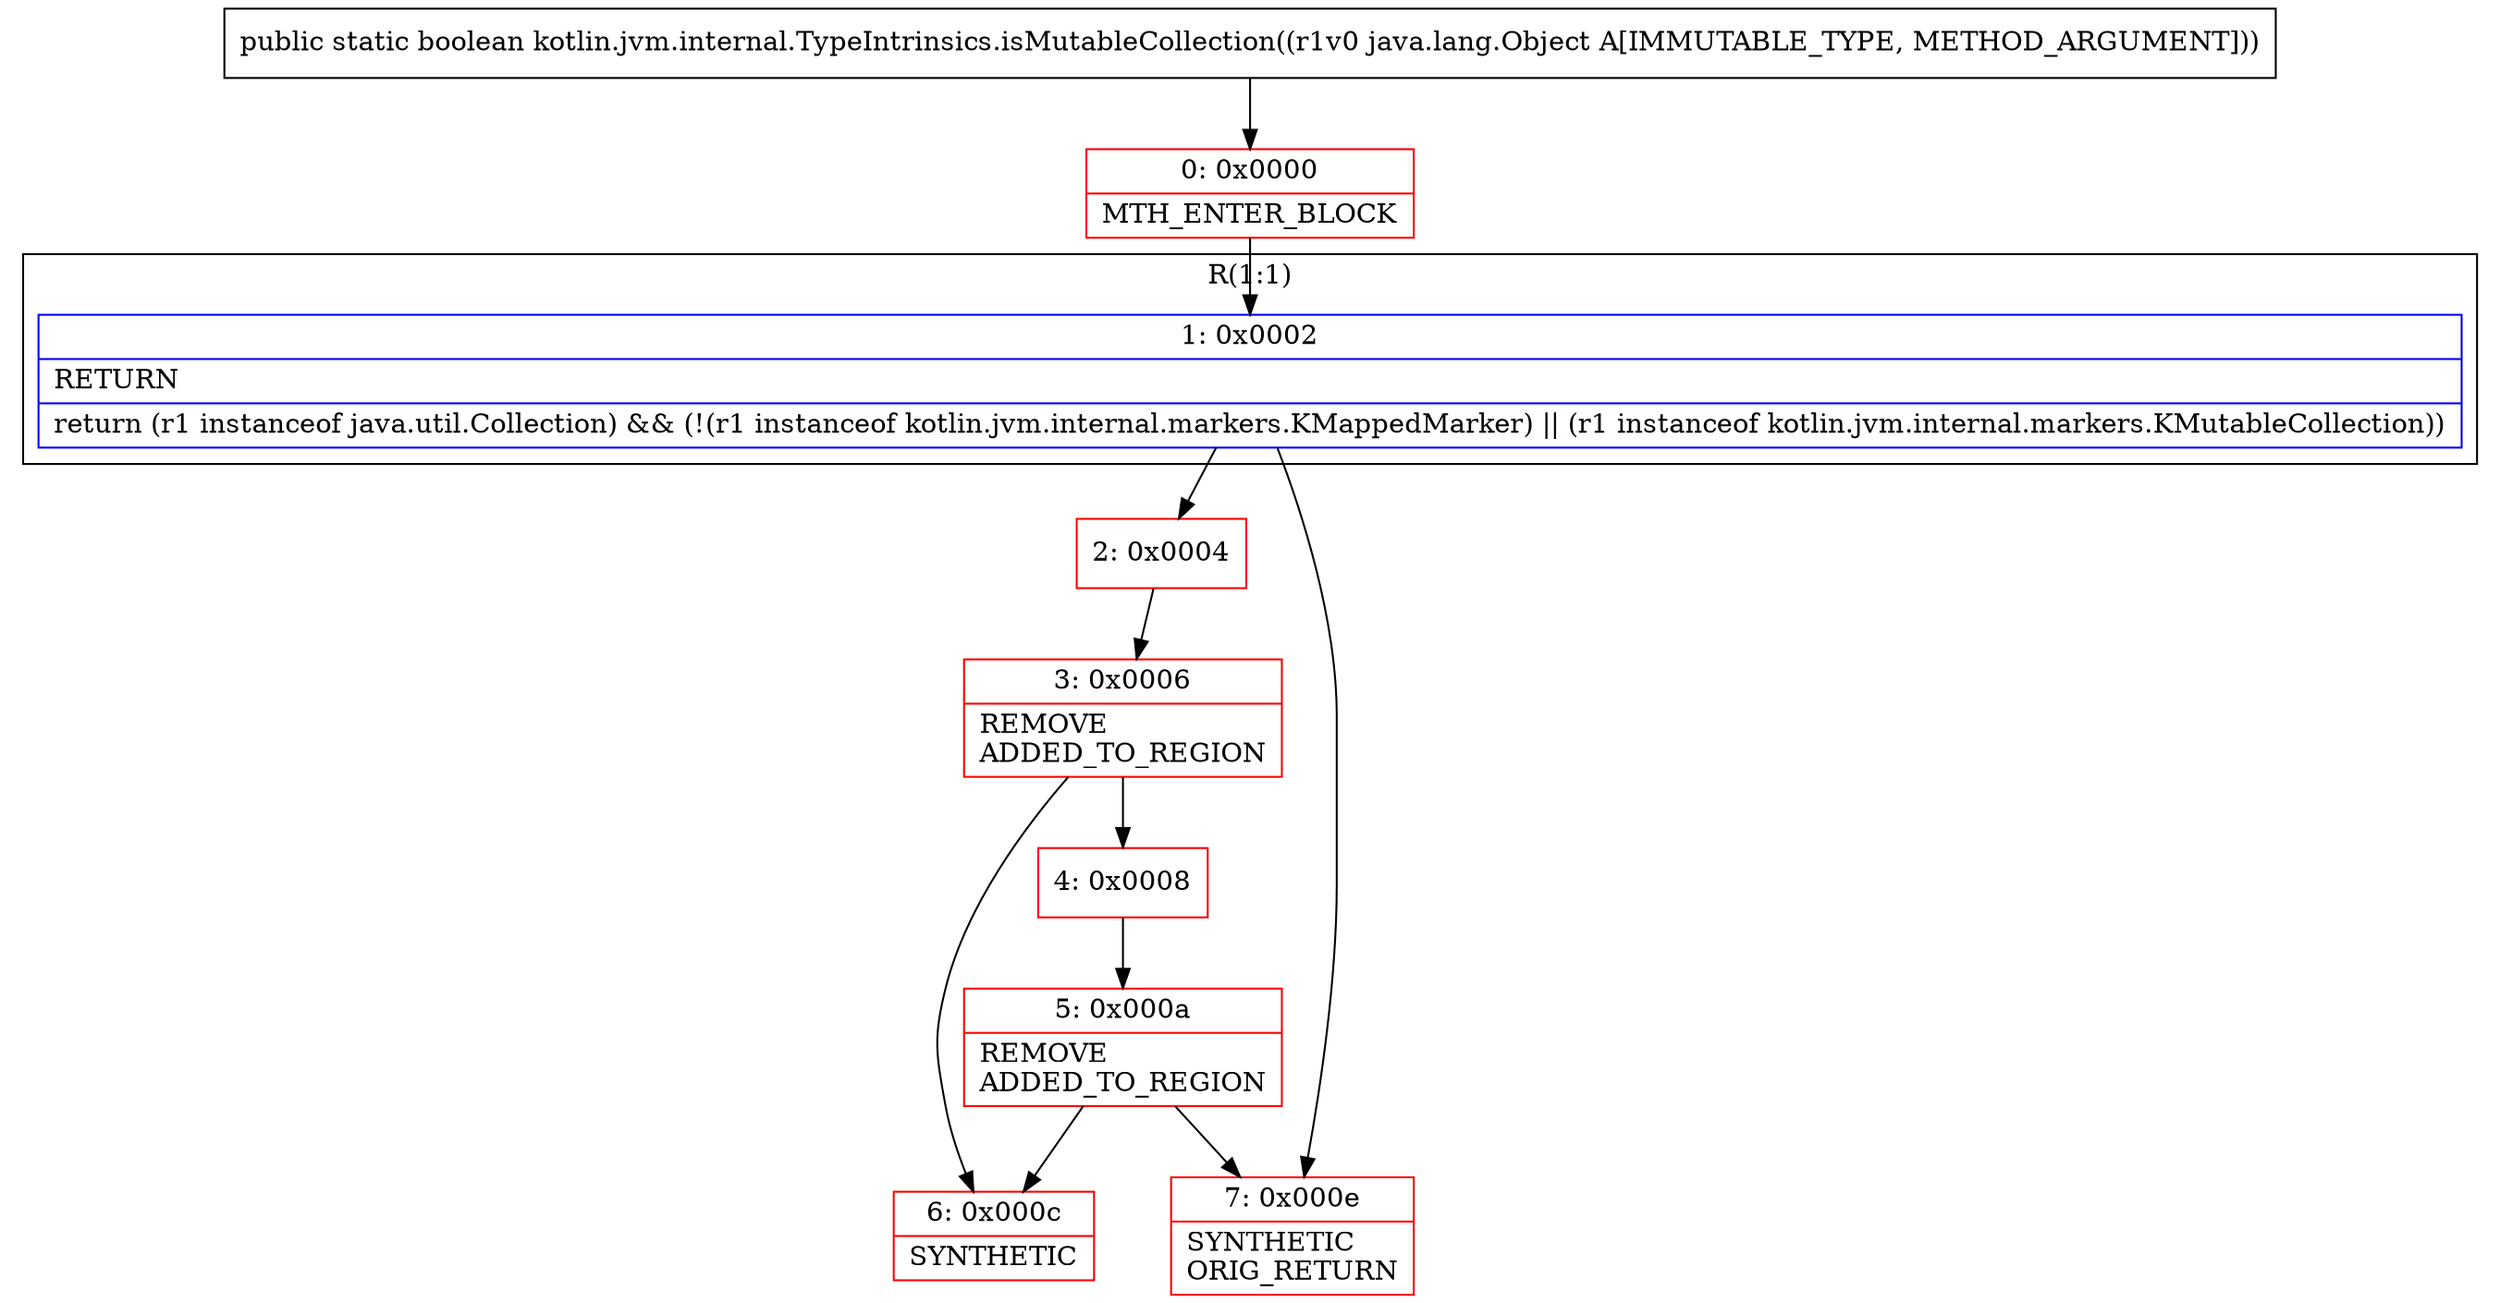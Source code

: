 digraph "CFG forkotlin.jvm.internal.TypeIntrinsics.isMutableCollection(Ljava\/lang\/Object;)Z" {
subgraph cluster_Region_791699598 {
label = "R(1:1)";
node [shape=record,color=blue];
Node_1 [shape=record,label="{1\:\ 0x0002|RETURN\l|return (r1 instanceof java.util.Collection) && (!(r1 instanceof kotlin.jvm.internal.markers.KMappedMarker) \|\| (r1 instanceof kotlin.jvm.internal.markers.KMutableCollection))\l}"];
}
Node_0 [shape=record,color=red,label="{0\:\ 0x0000|MTH_ENTER_BLOCK\l}"];
Node_2 [shape=record,color=red,label="{2\:\ 0x0004}"];
Node_3 [shape=record,color=red,label="{3\:\ 0x0006|REMOVE\lADDED_TO_REGION\l}"];
Node_4 [shape=record,color=red,label="{4\:\ 0x0008}"];
Node_5 [shape=record,color=red,label="{5\:\ 0x000a|REMOVE\lADDED_TO_REGION\l}"];
Node_6 [shape=record,color=red,label="{6\:\ 0x000c|SYNTHETIC\l}"];
Node_7 [shape=record,color=red,label="{7\:\ 0x000e|SYNTHETIC\lORIG_RETURN\l}"];
MethodNode[shape=record,label="{public static boolean kotlin.jvm.internal.TypeIntrinsics.isMutableCollection((r1v0 java.lang.Object A[IMMUTABLE_TYPE, METHOD_ARGUMENT])) }"];
MethodNode -> Node_0;
Node_1 -> Node_2;
Node_1 -> Node_7;
Node_0 -> Node_1;
Node_2 -> Node_3;
Node_3 -> Node_4;
Node_3 -> Node_6;
Node_4 -> Node_5;
Node_5 -> Node_6;
Node_5 -> Node_7;
}

